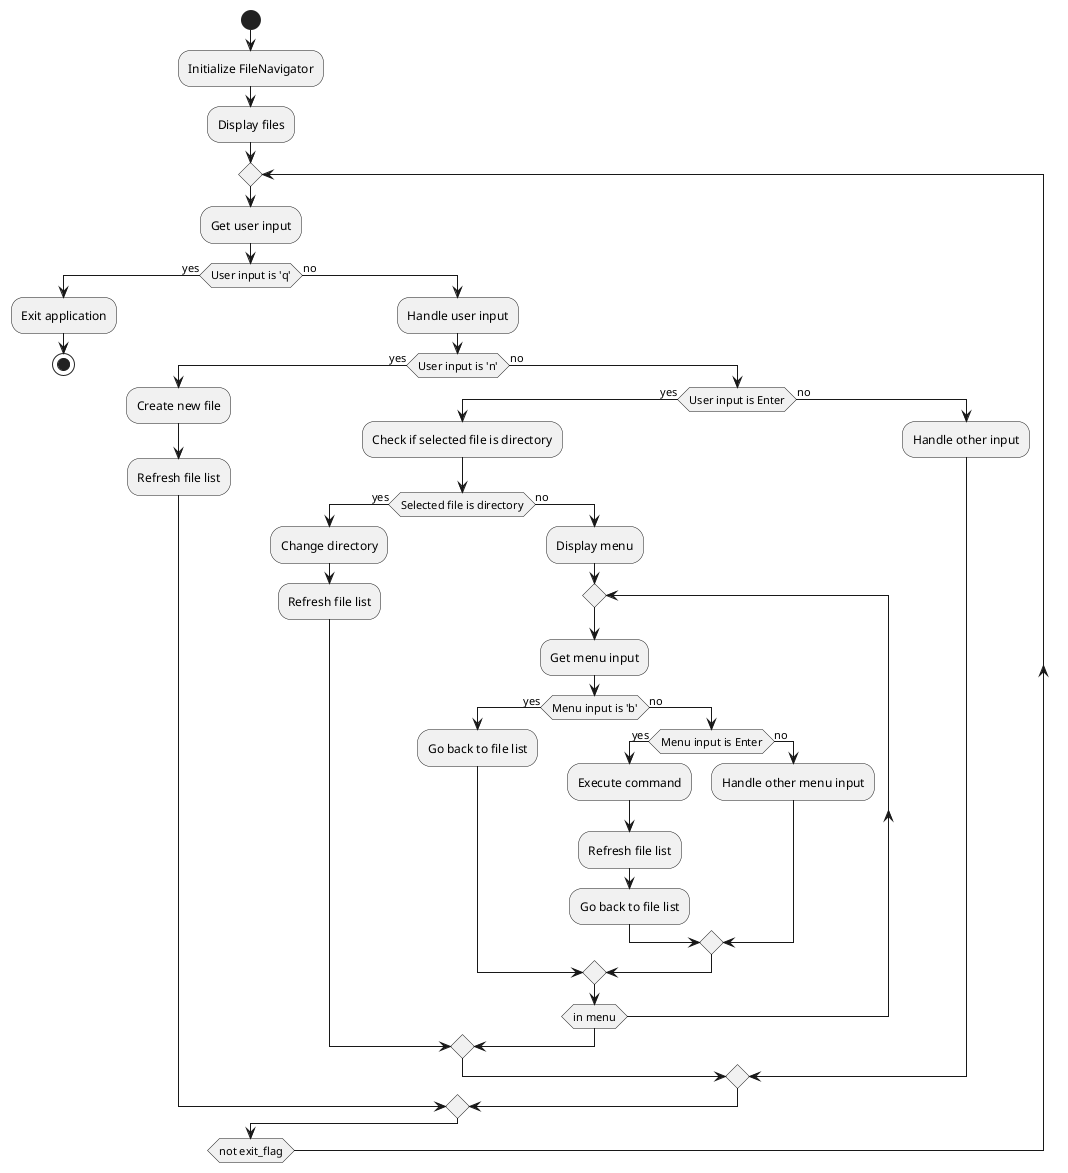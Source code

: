 @startuml

start

:Initialize FileNavigator;
:Display files;
repeat
    :Get user input;
    if (User input is 'q') then (yes)
        :Exit application;
        stop
    else (no)
        :Handle user input;
        if (User input is 'n') then (yes)
            :Create new file;
            :Refresh file list;
        else (no)
            if (User input is Enter) then (yes)
                :Check if selected file is directory;
                if (Selected file is directory) then (yes)
                    :Change directory;
                    :Refresh file list;
                else (no)
                    :Display menu;
                    repeat
                        :Get menu input;
                        if (Menu input is 'b') then (yes)
                            :Go back to file list;
                        else (no)
                            if (Menu input is Enter) then (yes)
                                :Execute command;
                                :Refresh file list;
                                :Go back to file list;
                            else (no)
                                :Handle other menu input;
                            endif
                        endif
                    repeat while (in menu)
                endif
            else (no)
                :Handle other input;
            endif
        endif
    endif
repeat while (not exit_flag)

@enduml
